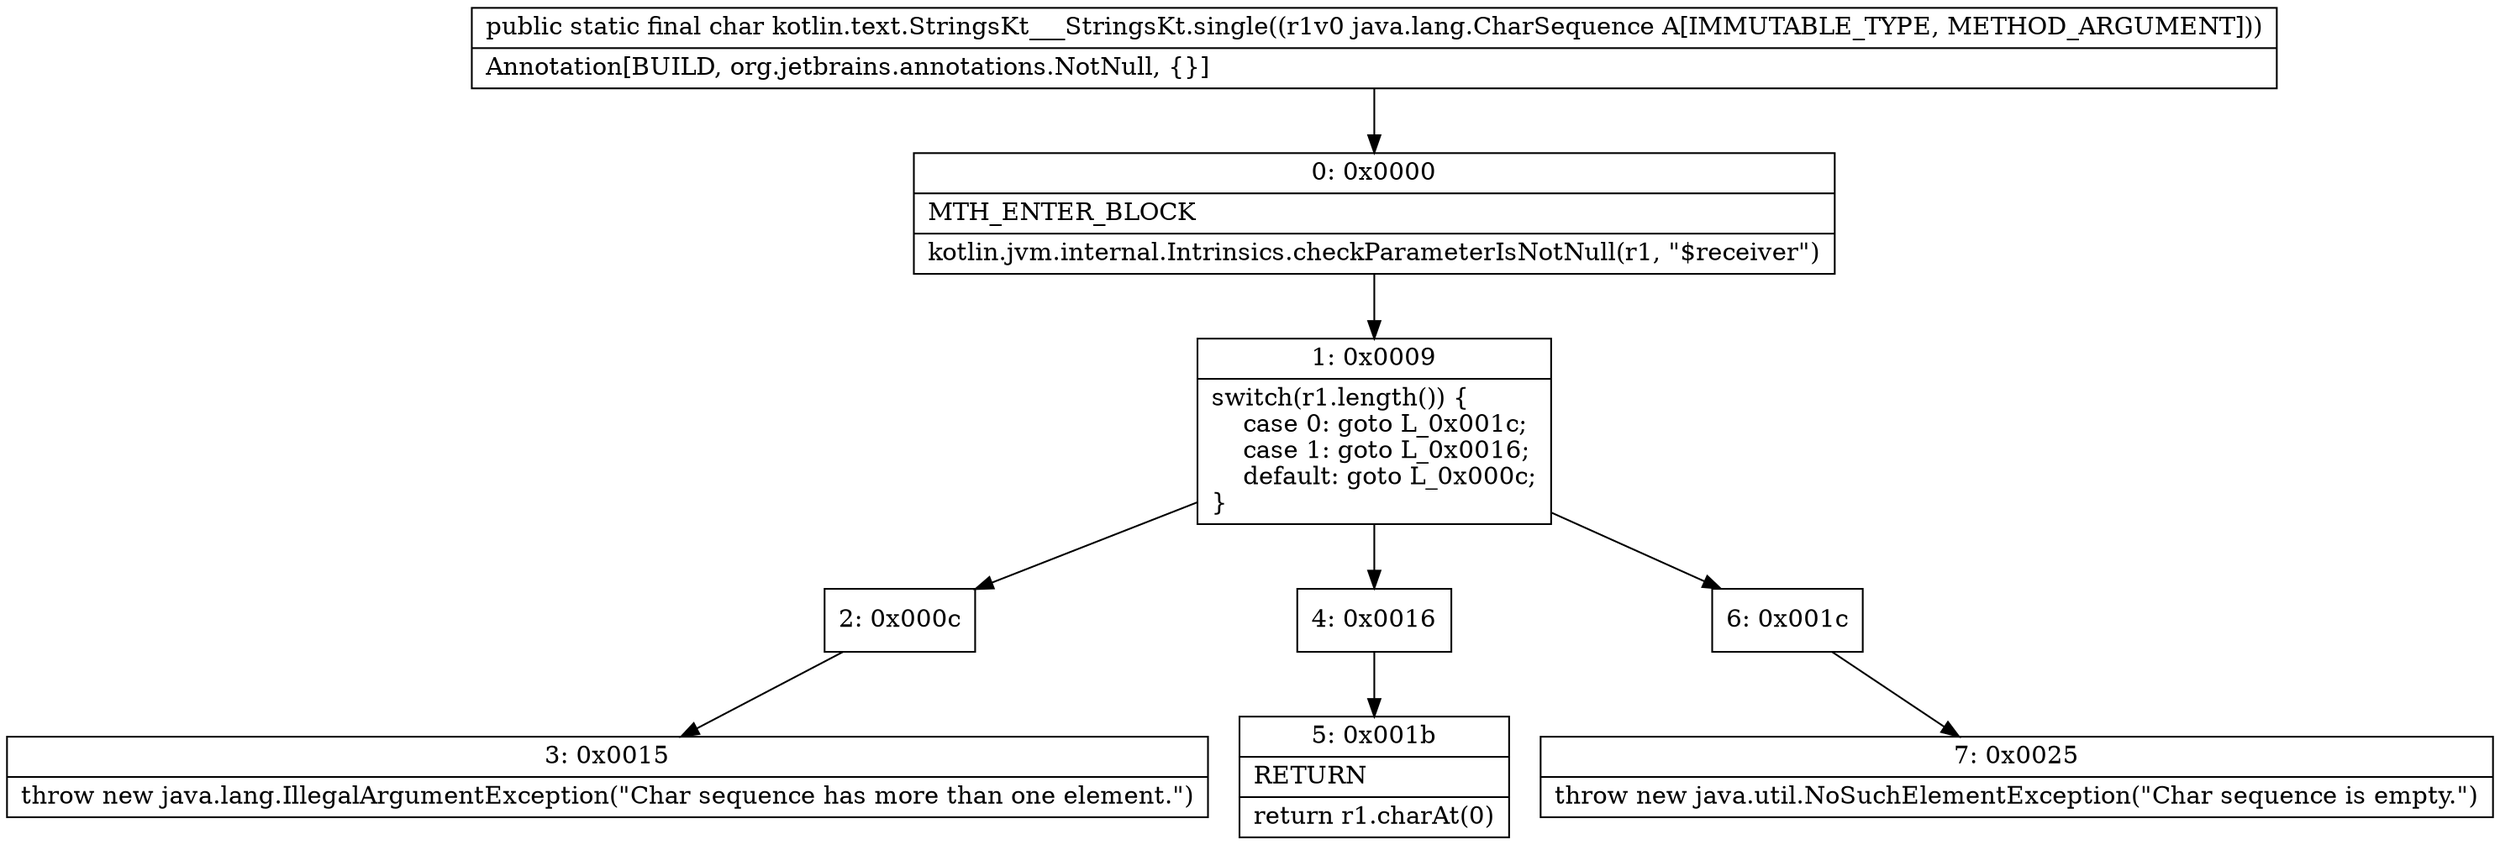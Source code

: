 digraph "CFG forkotlin.text.StringsKt___StringsKt.single(Ljava\/lang\/CharSequence;)C" {
Node_0 [shape=record,label="{0\:\ 0x0000|MTH_ENTER_BLOCK\l|kotlin.jvm.internal.Intrinsics.checkParameterIsNotNull(r1, \"$receiver\")\l}"];
Node_1 [shape=record,label="{1\:\ 0x0009|switch(r1.length()) \{\l    case 0: goto L_0x001c;\l    case 1: goto L_0x0016;\l    default: goto L_0x000c;\l\}\l}"];
Node_2 [shape=record,label="{2\:\ 0x000c}"];
Node_3 [shape=record,label="{3\:\ 0x0015|throw new java.lang.IllegalArgumentException(\"Char sequence has more than one element.\")\l}"];
Node_4 [shape=record,label="{4\:\ 0x0016}"];
Node_5 [shape=record,label="{5\:\ 0x001b|RETURN\l|return r1.charAt(0)\l}"];
Node_6 [shape=record,label="{6\:\ 0x001c}"];
Node_7 [shape=record,label="{7\:\ 0x0025|throw new java.util.NoSuchElementException(\"Char sequence is empty.\")\l}"];
MethodNode[shape=record,label="{public static final char kotlin.text.StringsKt___StringsKt.single((r1v0 java.lang.CharSequence A[IMMUTABLE_TYPE, METHOD_ARGUMENT]))  | Annotation[BUILD, org.jetbrains.annotations.NotNull, \{\}]\l}"];
MethodNode -> Node_0;
Node_0 -> Node_1;
Node_1 -> Node_2;
Node_1 -> Node_4;
Node_1 -> Node_6;
Node_2 -> Node_3;
Node_4 -> Node_5;
Node_6 -> Node_7;
}

